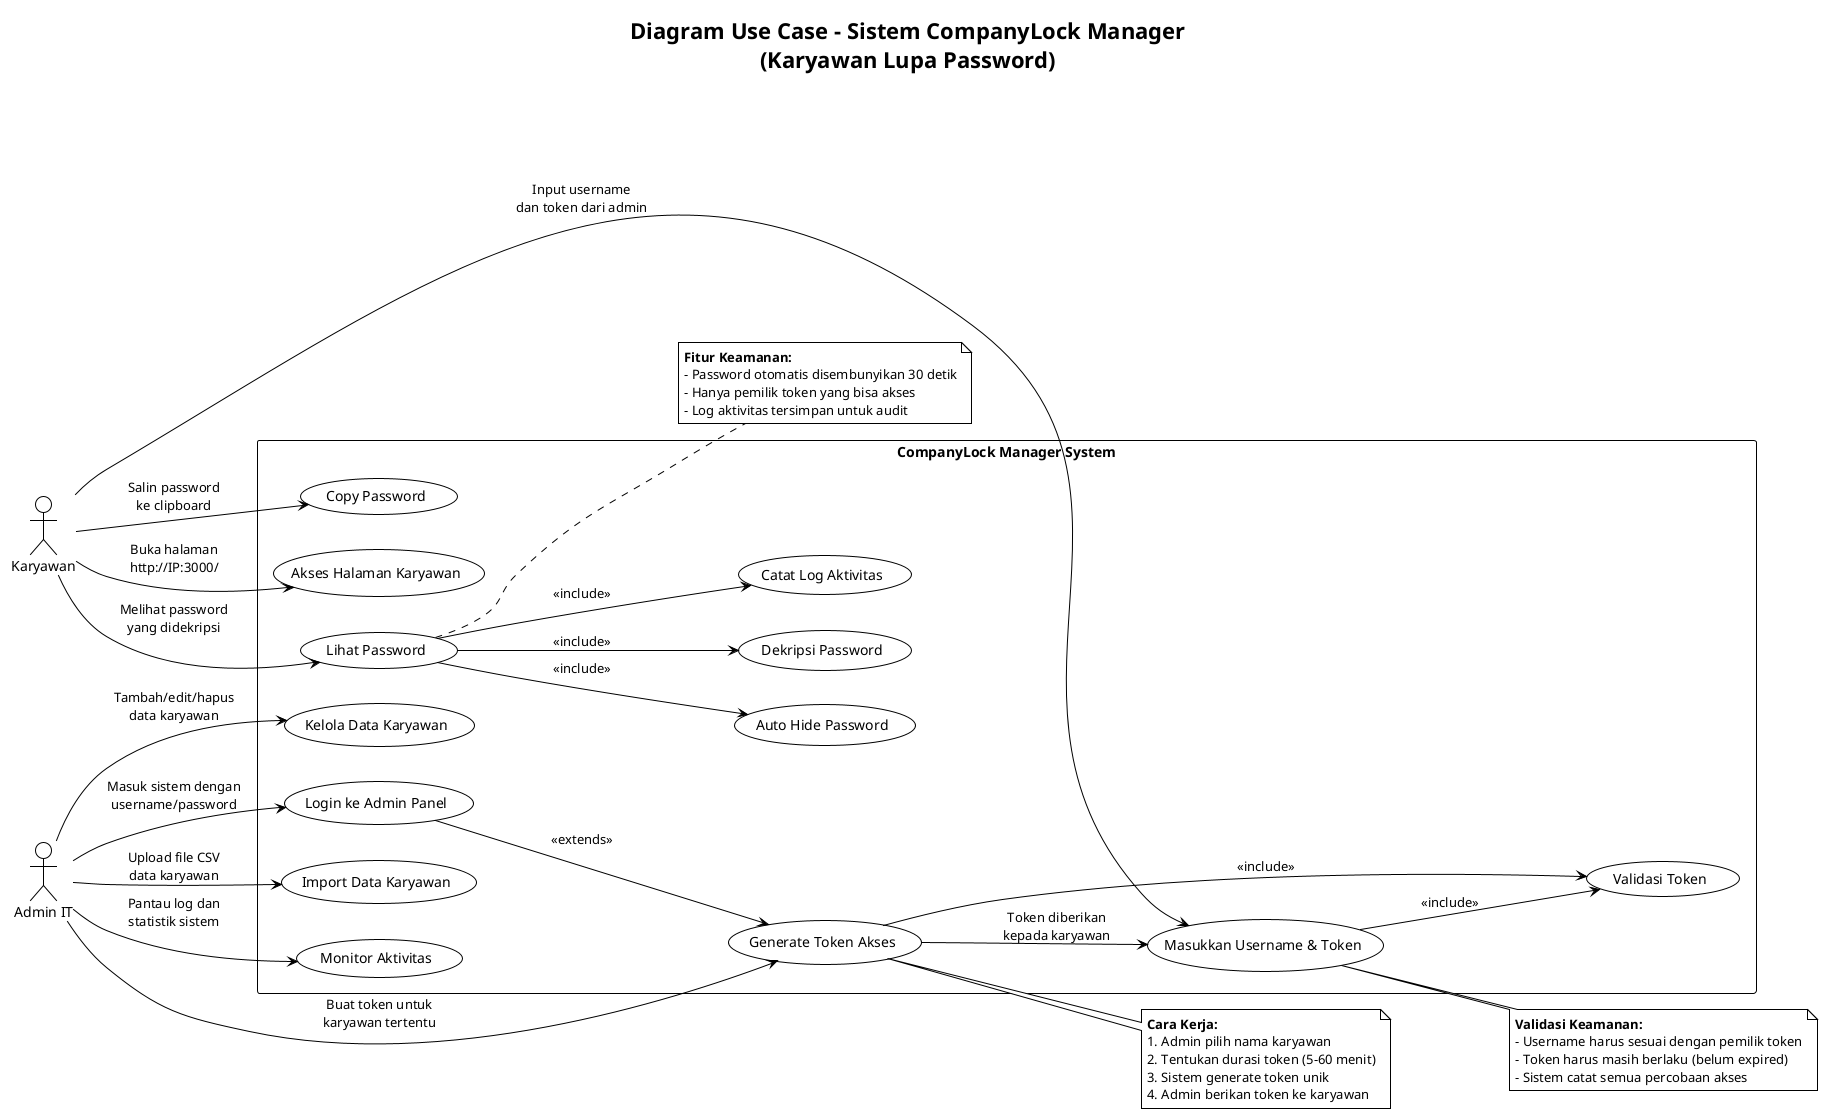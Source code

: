 @startuml UseCase_KaryawanLupaPassword
!theme plain

title Diagram Use Case - Sistem CompanyLock Manager\n(Karyawan Lupa Password)

left to right direction

' Define actors
actor "Admin IT" as Admin
actor "Karyawan" as Employee

' Define system boundary
rectangle "CompanyLock Manager System" {
  ' Admin use cases
  usecase "Login ke Admin Panel" as UC1
  usecase "Import Data Karyawan" as UC2
  usecase "Generate Token Akses" as UC3
  usecase "Monitor Aktivitas" as UC4
  usecase "Kelola Data Karyawan" as UC5
  
  ' Employee use cases  
  usecase "Akses Halaman Karyawan" as UC6
  usecase "Masukkan Username & Token" as UC7
  usecase "Lihat Password" as UC8
  usecase "Copy Password" as UC9
  
  ' System use cases
  usecase "Validasi Token" as UC10
  usecase "Dekripsi Password" as UC11
  usecase "Catat Log Aktivitas" as UC12
  usecase "Auto Hide Password" as UC13
}

' Actor relationships
Admin --> UC1 : "Masuk sistem dengan\nusername/password"
Admin --> UC2 : "Upload file CSV\ndata karyawan"
Admin --> UC3 : "Buat token untuk\nkaryawan tertentu"
Admin --> UC4 : "Pantau log dan\nstatistik sistem"
Admin --> UC5 : "Tambah/edit/hapus\ndata karyawan"

Employee --> UC6 : "Buka halaman\nhttp://IP:3000/"
Employee --> UC7 : "Input username\ndan token dari admin"
Employee --> UC8 : "Melihat password\nyang didekripsi"
Employee --> UC9 : "Salin password\nke clipboard"

' System relationships
UC3 --> UC10 : "<<include>>"
UC7 --> UC10 : "<<include>>"
UC8 --> UC11 : "<<include>>"
UC8 --> UC12 : "<<include>>"
UC8 --> UC13 : "<<include>>"

' Dependencies
UC1 --> UC3 : "<<extends>>"
UC3 --> UC7 : "Token diberikan\nkepada karyawan"

note right of UC3
  **Cara Kerja:**
  1. Admin pilih nama karyawan
  2. Tentukan durasi token (5-60 menit)
  3. Sistem generate token unik
  4. Admin berikan token ke karyawan
end note

note right of UC7
  **Validasi Keamanan:**
  - Username harus sesuai dengan pemilik token
  - Token harus masih berlaku (belum expired)
  - Sistem catat semua percobaan akses
end note

note right of UC8
  **Fitur Keamanan:**
  - Password otomatis disembunyikan 30 detik
  - Hanya pemilik token yang bisa akses
  - Log aktivitas tersimpan untuk audit
end note

@enduml